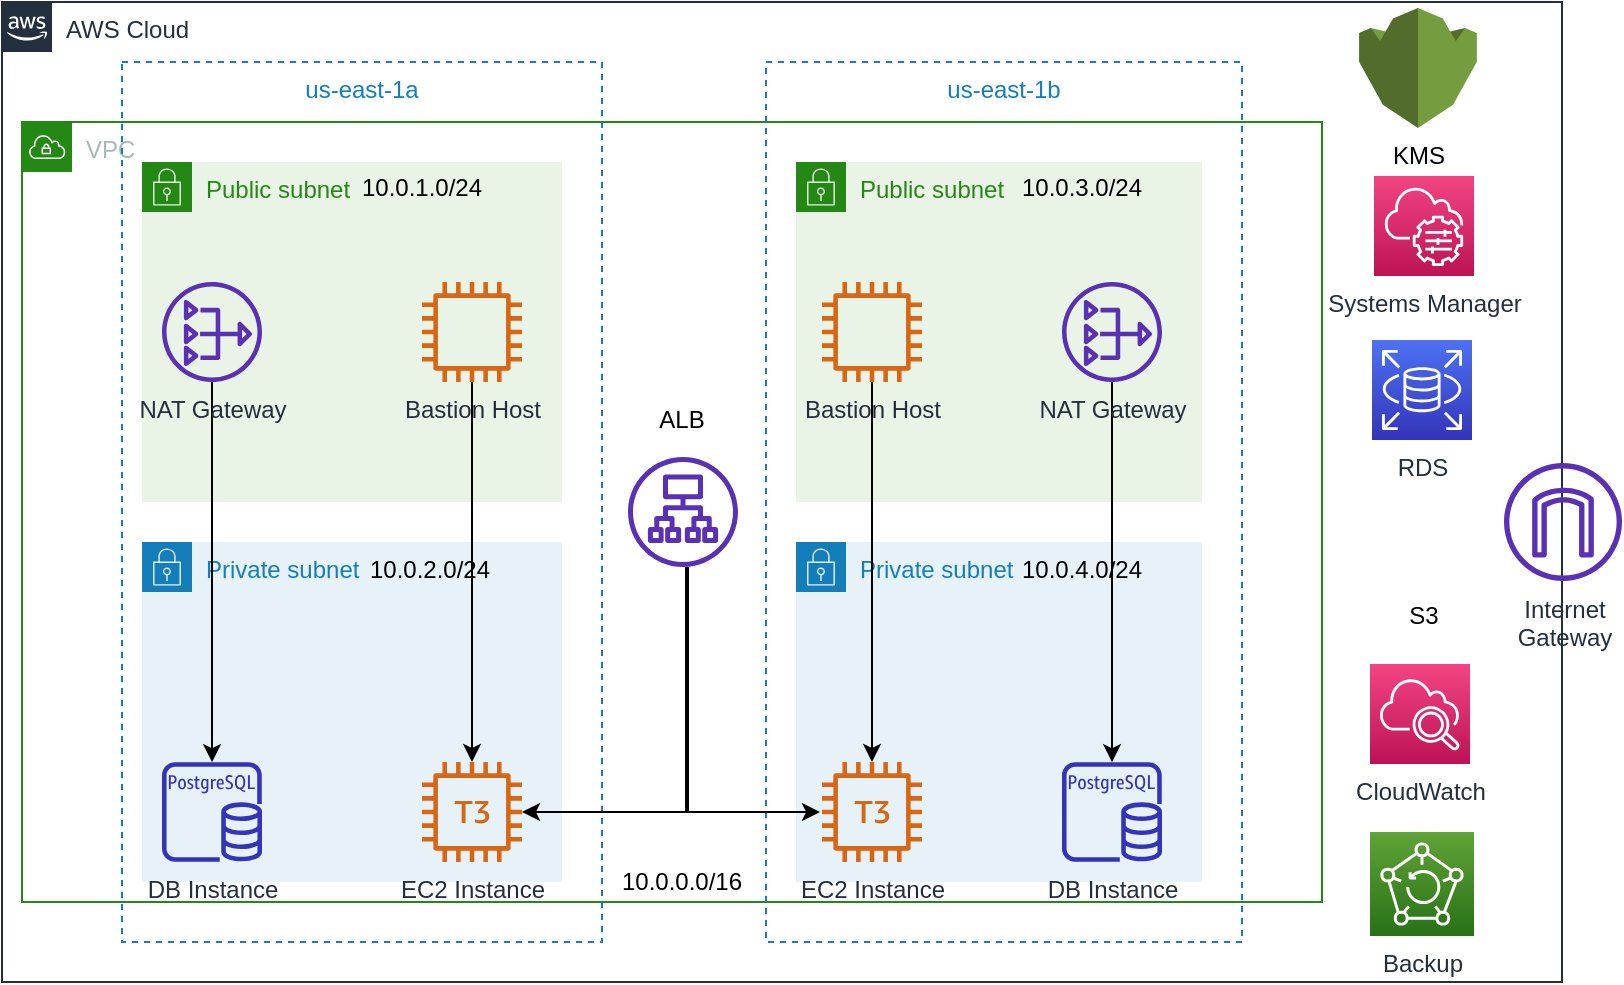 <mxfile version="13.10.0" type="device"><diagram id="5RNKcMJMGOh_c5OBb3xu" name="Page-1"><mxGraphModel dx="1108" dy="482" grid="1" gridSize="10" guides="1" tooltips="1" connect="1" arrows="1" fold="1" page="1" pageScale="1" pageWidth="850" pageHeight="1100" math="0" shadow="0"><root><mxCell id="0"/><mxCell id="1" parent="0"/><mxCell id="YU5lX--3ppNyh_Sother-1" value="AWS Cloud" style="points=[[0,0],[0.25,0],[0.5,0],[0.75,0],[1,0],[1,0.25],[1,0.5],[1,0.75],[1,1],[0.75,1],[0.5,1],[0.25,1],[0,1],[0,0.75],[0,0.5],[0,0.25]];outlineConnect=0;gradientColor=none;html=1;whiteSpace=wrap;fontSize=12;fontStyle=0;shape=mxgraph.aws4.group;grIcon=mxgraph.aws4.group_aws_cloud_alt;strokeColor=#232F3E;fillColor=none;verticalAlign=top;align=left;spacingLeft=30;fontColor=#232F3E;dashed=0;" parent="1" vertex="1"><mxGeometry x="20" y="20" width="780" height="490" as="geometry"/></mxCell><mxCell id="YU5lX--3ppNyh_Sother-2" value="VPC" style="points=[[0,0],[0.25,0],[0.5,0],[0.75,0],[1,0],[1,0.25],[1,0.5],[1,0.75],[1,1],[0.75,1],[0.5,1],[0.25,1],[0,1],[0,0.75],[0,0.5],[0,0.25]];outlineConnect=0;gradientColor=none;html=1;whiteSpace=wrap;fontSize=12;fontStyle=0;shape=mxgraph.aws4.group;grIcon=mxgraph.aws4.group_vpc;strokeColor=#248814;fillColor=none;verticalAlign=top;align=left;spacingLeft=30;fontColor=#AAB7B8;dashed=0;" parent="1" vertex="1"><mxGeometry x="30" y="80" width="650" height="390" as="geometry"/></mxCell><mxCell id="YU5lX--3ppNyh_Sother-3" value="us-east-1a" style="fillColor=none;strokeColor=#147EBA;dashed=1;verticalAlign=top;fontStyle=0;fontColor=#147EBA;" parent="1" vertex="1"><mxGeometry x="80" y="50" width="240" height="440" as="geometry"/></mxCell><mxCell id="YU5lX--3ppNyh_Sother-4" value="us-east-1b" style="fillColor=none;strokeColor=#147EBA;dashed=1;verticalAlign=top;fontStyle=0;fontColor=#147EBA;" parent="1" vertex="1"><mxGeometry x="402" y="50" width="238" height="440" as="geometry"/></mxCell><mxCell id="YU5lX--3ppNyh_Sother-5" value="Public subnet" style="points=[[0,0],[0.25,0],[0.5,0],[0.75,0],[1,0],[1,0.25],[1,0.5],[1,0.75],[1,1],[0.75,1],[0.5,1],[0.25,1],[0,1],[0,0.75],[0,0.5],[0,0.25]];outlineConnect=0;gradientColor=none;html=1;whiteSpace=wrap;fontSize=12;fontStyle=0;shape=mxgraph.aws4.group;grIcon=mxgraph.aws4.group_security_group;grStroke=0;strokeColor=#248814;fillColor=#E9F3E6;verticalAlign=top;align=left;spacingLeft=30;fontColor=#248814;dashed=0;" parent="1" vertex="1"><mxGeometry x="90" y="100" width="210" height="170" as="geometry"/></mxCell><mxCell id="YU5lX--3ppNyh_Sother-6" value="Public subnet" style="points=[[0,0],[0.25,0],[0.5,0],[0.75,0],[1,0],[1,0.25],[1,0.5],[1,0.75],[1,1],[0.75,1],[0.5,1],[0.25,1],[0,1],[0,0.75],[0,0.5],[0,0.25]];outlineConnect=0;gradientColor=none;html=1;whiteSpace=wrap;fontSize=12;fontStyle=0;shape=mxgraph.aws4.group;grIcon=mxgraph.aws4.group_security_group;grStroke=0;strokeColor=#248814;fillColor=#E9F3E6;verticalAlign=top;align=left;spacingLeft=30;fontColor=#248814;dashed=0;" parent="1" vertex="1"><mxGeometry x="417" y="100" width="203" height="170" as="geometry"/></mxCell><mxCell id="YU5lX--3ppNyh_Sother-7" value="Private subnet" style="points=[[0,0],[0.25,0],[0.5,0],[0.75,0],[1,0],[1,0.25],[1,0.5],[1,0.75],[1,1],[0.75,1],[0.5,1],[0.25,1],[0,1],[0,0.75],[0,0.5],[0,0.25]];outlineConnect=0;gradientColor=none;html=1;whiteSpace=wrap;fontSize=12;fontStyle=0;shape=mxgraph.aws4.group;grIcon=mxgraph.aws4.group_security_group;grStroke=0;strokeColor=#147EBA;fillColor=#E6F2F8;verticalAlign=top;align=left;spacingLeft=30;fontColor=#147EBA;dashed=0;" parent="1" vertex="1"><mxGeometry x="90" y="290" width="210" height="170" as="geometry"/></mxCell><mxCell id="YU5lX--3ppNyh_Sother-8" value="Private subnet" style="points=[[0,0],[0.25,0],[0.5,0],[0.75,0],[1,0],[1,0.25],[1,0.5],[1,0.75],[1,1],[0.75,1],[0.5,1],[0.25,1],[0,1],[0,0.75],[0,0.5],[0,0.25]];outlineConnect=0;gradientColor=none;html=1;whiteSpace=wrap;fontSize=12;fontStyle=0;shape=mxgraph.aws4.group;grIcon=mxgraph.aws4.group_security_group;grStroke=0;strokeColor=#147EBA;fillColor=#E6F2F8;verticalAlign=top;align=left;spacingLeft=30;fontColor=#147EBA;dashed=0;" parent="1" vertex="1"><mxGeometry x="417" y="290" width="203" height="170" as="geometry"/></mxCell><mxCell id="XuZzV94whjixwHvibpuN-17" style="edgeStyle=orthogonalEdgeStyle;rounded=0;orthogonalLoop=1;jettySize=auto;html=1;" parent="1" source="XuZzV94whjixwHvibpuN-2" target="XuZzV94whjixwHvibpuN-6" edge="1"><mxGeometry relative="1" as="geometry"><Array as="points"><mxPoint x="363" y="425"/></Array></mxGeometry></mxCell><mxCell id="XuZzV94whjixwHvibpuN-18" style="edgeStyle=orthogonalEdgeStyle;rounded=0;orthogonalLoop=1;jettySize=auto;html=1;" parent="1" edge="1"><mxGeometry relative="1" as="geometry"><Array as="points"><mxPoint x="362" y="425"/></Array><mxPoint x="362" y="302.5" as="sourcePoint"/><mxPoint x="429" y="425" as="targetPoint"/></mxGeometry></mxCell><mxCell id="XuZzV94whjixwHvibpuN-2" value="" style="outlineConnect=0;fontColor=#232F3E;gradientColor=none;fillColor=#5A30B5;strokeColor=none;dashed=0;verticalLabelPosition=bottom;verticalAlign=top;align=center;html=1;fontSize=12;fontStyle=0;aspect=fixed;pointerEvents=1;shape=mxgraph.aws4.application_load_balancer;" parent="1" vertex="1"><mxGeometry x="333" y="247.5" width="55" height="55" as="geometry"/></mxCell><mxCell id="XuZzV94whjixwHvibpuN-3" value="10.0.0.0/16" style="text;html=1;strokeColor=none;fillColor=none;align=center;verticalAlign=middle;whiteSpace=wrap;rounded=0;" parent="1" vertex="1"><mxGeometry x="340" y="450" width="40" height="20" as="geometry"/></mxCell><mxCell id="XuZzV94whjixwHvibpuN-22" style="edgeStyle=orthogonalEdgeStyle;rounded=0;orthogonalLoop=1;jettySize=auto;html=1;" parent="1" source="XuZzV94whjixwHvibpuN-4" target="XuZzV94whjixwHvibpuN-11" edge="1"><mxGeometry relative="1" as="geometry"/></mxCell><mxCell id="XuZzV94whjixwHvibpuN-4" value="NAT Gateway" style="outlineConnect=0;fontColor=#232F3E;gradientColor=none;fillColor=#5A30B5;strokeColor=none;dashed=0;verticalLabelPosition=bottom;verticalAlign=top;align=center;html=1;fontSize=12;fontStyle=0;aspect=fixed;pointerEvents=1;shape=mxgraph.aws4.nat_gateway;" parent="1" vertex="1"><mxGeometry x="100" y="160" width="50" height="50" as="geometry"/></mxCell><mxCell id="XuZzV94whjixwHvibpuN-23" style="edgeStyle=orthogonalEdgeStyle;rounded=0;orthogonalLoop=1;jettySize=auto;html=1;" parent="1" source="XuZzV94whjixwHvibpuN-5" target="XuZzV94whjixwHvibpuN-10" edge="1"><mxGeometry relative="1" as="geometry"/></mxCell><mxCell id="XuZzV94whjixwHvibpuN-5" value="NAT Gateway" style="outlineConnect=0;fontColor=#232F3E;gradientColor=none;fillColor=#5A30B5;strokeColor=none;dashed=0;verticalLabelPosition=bottom;verticalAlign=top;align=center;html=1;fontSize=12;fontStyle=0;aspect=fixed;pointerEvents=1;shape=mxgraph.aws4.nat_gateway;" parent="1" vertex="1"><mxGeometry x="550" y="160" width="50" height="50" as="geometry"/></mxCell><mxCell id="XuZzV94whjixwHvibpuN-6" value="EC2 Instance" style="outlineConnect=0;fontColor=#232F3E;gradientColor=none;fillColor=#D86613;strokeColor=none;dashed=0;verticalLabelPosition=bottom;verticalAlign=top;align=center;html=1;fontSize=12;fontStyle=0;aspect=fixed;pointerEvents=1;shape=mxgraph.aws4.t3_instance;" parent="1" vertex="1"><mxGeometry x="230" y="400" width="50" height="50" as="geometry"/></mxCell><mxCell id="XuZzV94whjixwHvibpuN-7" value="EC2 Instance" style="outlineConnect=0;fontColor=#232F3E;gradientColor=none;fillColor=#D86613;strokeColor=none;dashed=0;verticalLabelPosition=bottom;verticalAlign=top;align=center;html=1;fontSize=12;fontStyle=0;aspect=fixed;pointerEvents=1;shape=mxgraph.aws4.t3_instance;" parent="1" vertex="1"><mxGeometry x="430" y="400" width="50" height="50" as="geometry"/></mxCell><mxCell id="XuZzV94whjixwHvibpuN-10" value="DB Instance" style="outlineConnect=0;fontColor=#232F3E;gradientColor=none;fillColor=#3334B9;strokeColor=none;dashed=0;verticalLabelPosition=bottom;verticalAlign=top;align=center;html=1;fontSize=12;fontStyle=0;aspect=fixed;pointerEvents=1;shape=mxgraph.aws4.rds_postgresql_instance;" parent="1" vertex="1"><mxGeometry x="550" y="400" width="50" height="50" as="geometry"/></mxCell><mxCell id="XuZzV94whjixwHvibpuN-11" value="DB Instance" style="outlineConnect=0;fontColor=#232F3E;gradientColor=none;fillColor=#3334B9;strokeColor=none;dashed=0;verticalLabelPosition=bottom;verticalAlign=top;align=center;html=1;fontSize=12;fontStyle=0;aspect=fixed;pointerEvents=1;shape=mxgraph.aws4.rds_postgresql_instance;" parent="1" vertex="1"><mxGeometry x="100" y="400" width="50" height="50" as="geometry"/></mxCell><mxCell id="XuZzV94whjixwHvibpuN-19" style="edgeStyle=orthogonalEdgeStyle;rounded=0;orthogonalLoop=1;jettySize=auto;html=1;" parent="1" source="XuZzV94whjixwHvibpuN-12" target="XuZzV94whjixwHvibpuN-6" edge="1"><mxGeometry relative="1" as="geometry"/></mxCell><mxCell id="XuZzV94whjixwHvibpuN-12" value="Bastion Host" style="outlineConnect=0;fontColor=#232F3E;gradientColor=none;fillColor=#D86613;strokeColor=none;dashed=0;verticalLabelPosition=bottom;verticalAlign=top;align=center;html=1;fontSize=12;fontStyle=0;aspect=fixed;pointerEvents=1;shape=mxgraph.aws4.instance2;" parent="1" vertex="1"><mxGeometry x="230" y="160" width="50" height="50" as="geometry"/></mxCell><mxCell id="XuZzV94whjixwHvibpuN-20" style="edgeStyle=orthogonalEdgeStyle;rounded=0;orthogonalLoop=1;jettySize=auto;html=1;" parent="1" source="XuZzV94whjixwHvibpuN-13" target="XuZzV94whjixwHvibpuN-7" edge="1"><mxGeometry relative="1" as="geometry"/></mxCell><mxCell id="XuZzV94whjixwHvibpuN-13" value="Bastion Host" style="outlineConnect=0;fontColor=#232F3E;gradientColor=none;fillColor=#D86613;strokeColor=none;dashed=0;verticalLabelPosition=bottom;verticalAlign=top;align=center;html=1;fontSize=12;fontStyle=0;aspect=fixed;pointerEvents=1;shape=mxgraph.aws4.instance2;" parent="1" vertex="1"><mxGeometry x="430" y="160" width="50" height="50" as="geometry"/></mxCell><mxCell id="XuZzV94whjixwHvibpuN-14" value="" style="shape=image;html=1;verticalAlign=top;verticalLabelPosition=bottom;labelBackgroundColor=#ffffff;imageAspect=0;aspect=fixed;image=https://cdn2.iconfinder.com/data/icons/amazon-aws-stencils/100/Storage__Content_Delivery_Amazon_S3_Bucket_with_Objects-128.png" parent="1" vertex="1"><mxGeometry x="683.75" y="247.75" width="91.25" height="91.25" as="geometry"/></mxCell><mxCell id="XuZzV94whjixwHvibpuN-15" value="CloudWatch" style="outlineConnect=0;fontColor=#232F3E;gradientColor=#F34482;gradientDirection=north;fillColor=#BC1356;strokeColor=#ffffff;dashed=0;verticalLabelPosition=bottom;verticalAlign=top;align=center;html=1;fontSize=12;fontStyle=0;aspect=fixed;shape=mxgraph.aws4.resourceIcon;resIcon=mxgraph.aws4.cloudwatch_2;" parent="1" vertex="1"><mxGeometry x="704" y="351" width="50" height="50" as="geometry"/></mxCell><mxCell id="XuZzV94whjixwHvibpuN-16" value="Backup" style="outlineConnect=0;fontColor=#232F3E;gradientColor=#60A337;gradientDirection=north;fillColor=#277116;strokeColor=#ffffff;dashed=0;verticalLabelPosition=bottom;verticalAlign=top;align=center;html=1;fontSize=12;fontStyle=0;aspect=fixed;shape=mxgraph.aws4.resourceIcon;resIcon=mxgraph.aws4.backup;" parent="1" vertex="1"><mxGeometry x="704" y="435" width="52" height="52" as="geometry"/></mxCell><mxCell id="XuZzV94whjixwHvibpuN-24" value="ALB" style="text;html=1;strokeColor=none;fillColor=none;align=center;verticalAlign=middle;whiteSpace=wrap;rounded=0;" parent="1" vertex="1"><mxGeometry x="340" y="219" width="40" height="20" as="geometry"/></mxCell><mxCell id="XuZzV94whjixwHvibpuN-25" value="10.0.1.0/24" style="text;html=1;strokeColor=none;fillColor=none;align=center;verticalAlign=middle;whiteSpace=wrap;rounded=0;" parent="1" vertex="1"><mxGeometry x="210" y="103" width="40" height="20" as="geometry"/></mxCell><mxCell id="XuZzV94whjixwHvibpuN-26" value="10.0.3.0/24" style="text;html=1;strokeColor=none;fillColor=none;align=center;verticalAlign=middle;whiteSpace=wrap;rounded=0;" parent="1" vertex="1"><mxGeometry x="540" y="103" width="40" height="20" as="geometry"/></mxCell><mxCell id="XuZzV94whjixwHvibpuN-27" value="10.0.2.0/24" style="text;html=1;strokeColor=none;fillColor=none;align=center;verticalAlign=middle;whiteSpace=wrap;rounded=0;" parent="1" vertex="1"><mxGeometry x="214" y="294" width="40" height="20" as="geometry"/></mxCell><mxCell id="XuZzV94whjixwHvibpuN-28" value="10.0.4.0/24" style="text;html=1;strokeColor=none;fillColor=none;align=center;verticalAlign=middle;whiteSpace=wrap;rounded=0;" parent="1" vertex="1"><mxGeometry x="540" y="294" width="40" height="20" as="geometry"/></mxCell><mxCell id="XuZzV94whjixwHvibpuN-32" value="RDS" style="outlineConnect=0;fontColor=#232F3E;gradientColor=#4D72F3;gradientDirection=north;fillColor=#3334B9;strokeColor=#ffffff;dashed=0;verticalLabelPosition=bottom;verticalAlign=top;align=center;html=1;fontSize=12;fontStyle=0;aspect=fixed;shape=mxgraph.aws4.resourceIcon;resIcon=mxgraph.aws4.rds;" parent="1" vertex="1"><mxGeometry x="705" y="189" width="50" height="50" as="geometry"/></mxCell><mxCell id="wIEg4l40JjW8kFNFX6wh-3" value="Internet&lt;br&gt;Gateway" style="outlineConnect=0;fontColor=#232F3E;gradientColor=none;fillColor=#5A30B5;strokeColor=none;dashed=0;verticalLabelPosition=bottom;verticalAlign=top;align=center;html=1;fontSize=12;fontStyle=0;aspect=fixed;pointerEvents=1;shape=mxgraph.aws4.internet_gateway;" vertex="1" parent="1"><mxGeometry x="771" y="250.5" width="59" height="59" as="geometry"/></mxCell><mxCell id="wIEg4l40JjW8kFNFX6wh-5" value="Systems Manager" style="outlineConnect=0;fontColor=#232F3E;gradientColor=#F34482;gradientDirection=north;fillColor=#BC1356;strokeColor=#ffffff;dashed=0;verticalLabelPosition=bottom;verticalAlign=top;align=center;html=1;fontSize=12;fontStyle=0;aspect=fixed;shape=mxgraph.aws4.resourceIcon;resIcon=mxgraph.aws4.systems_manager;" vertex="1" parent="1"><mxGeometry x="706" y="107" width="50" height="50" as="geometry"/></mxCell><mxCell id="wIEg4l40JjW8kFNFX6wh-12" value="KMS" style="outlineConnect=0;dashed=0;verticalLabelPosition=bottom;verticalAlign=top;align=center;html=1;shape=mxgraph.aws3.kms;fillColor=#759C3E;gradientColor=none;" vertex="1" parent="1"><mxGeometry x="698.56" y="23" width="58.87" height="60" as="geometry"/></mxCell><mxCell id="wIEg4l40JjW8kFNFX6wh-15" value="S3" style="text;html=1;strokeColor=none;fillColor=none;align=center;verticalAlign=middle;whiteSpace=wrap;rounded=0;" vertex="1" parent="1"><mxGeometry x="711" y="317" width="40" height="20" as="geometry"/></mxCell></root></mxGraphModel></diagram></mxfile>